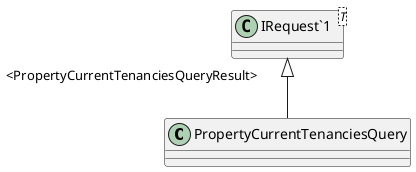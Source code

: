 @startuml
class PropertyCurrentTenanciesQuery {
}
class "IRequest`1"<T> {
}
"IRequest`1" "<PropertyCurrentTenanciesQueryResult>" <|-- PropertyCurrentTenanciesQuery
@enduml
